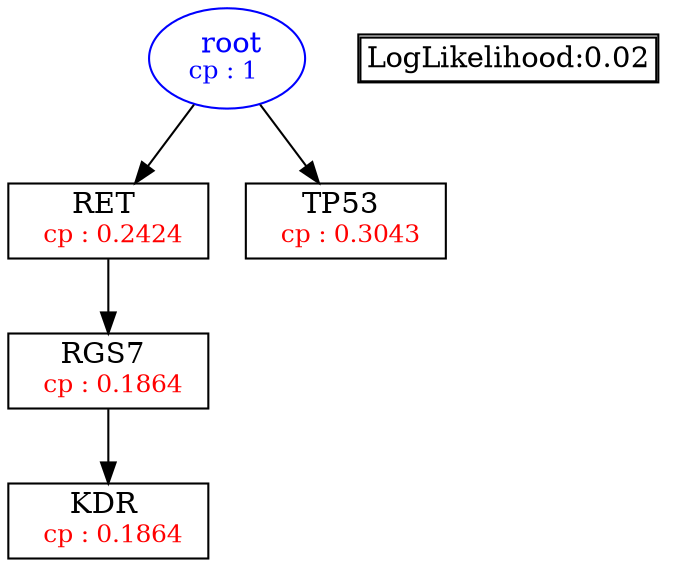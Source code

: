 digraph tree {
    "root" [label=<<font color='Blue'> root</font><br/><font color='Blue' POINT-SIZE='12'>cp : 1 </font>>, shape=oval, color=Blue];
    "S2" [label =<RET <br/> <font color='Red' POINT-SIZE='12'> cp : 0.2424 </font>>, shape=box];
    "S1" [label =<RGS7 <br/> <font color='Red' POINT-SIZE='12'> cp : 0.1864 </font>>, shape=box];
    "S4" [label =<KDR <br/> <font color='Red' POINT-SIZE='12'> cp : 0.1864 </font>>, shape=box];
    "S3" [label =<TP53 <br/> <font color='Red' POINT-SIZE='12'> cp : 0.3043 </font>>, shape=box];
    "root" -> "S2";
    "root" -> "S3";
    "S2" -> "S1";
    "S1" -> "S4";

    node[shape=plaintext]
    fontsize="10"
    struct1 [label=
    <<TABLE BORDER="1" CELLBORDER="1" CELLSPACING="0" >
    <TR><TD ALIGN="LEFT">LogLikelihood:0.02</TD></TR>
    </TABLE>>];

}
